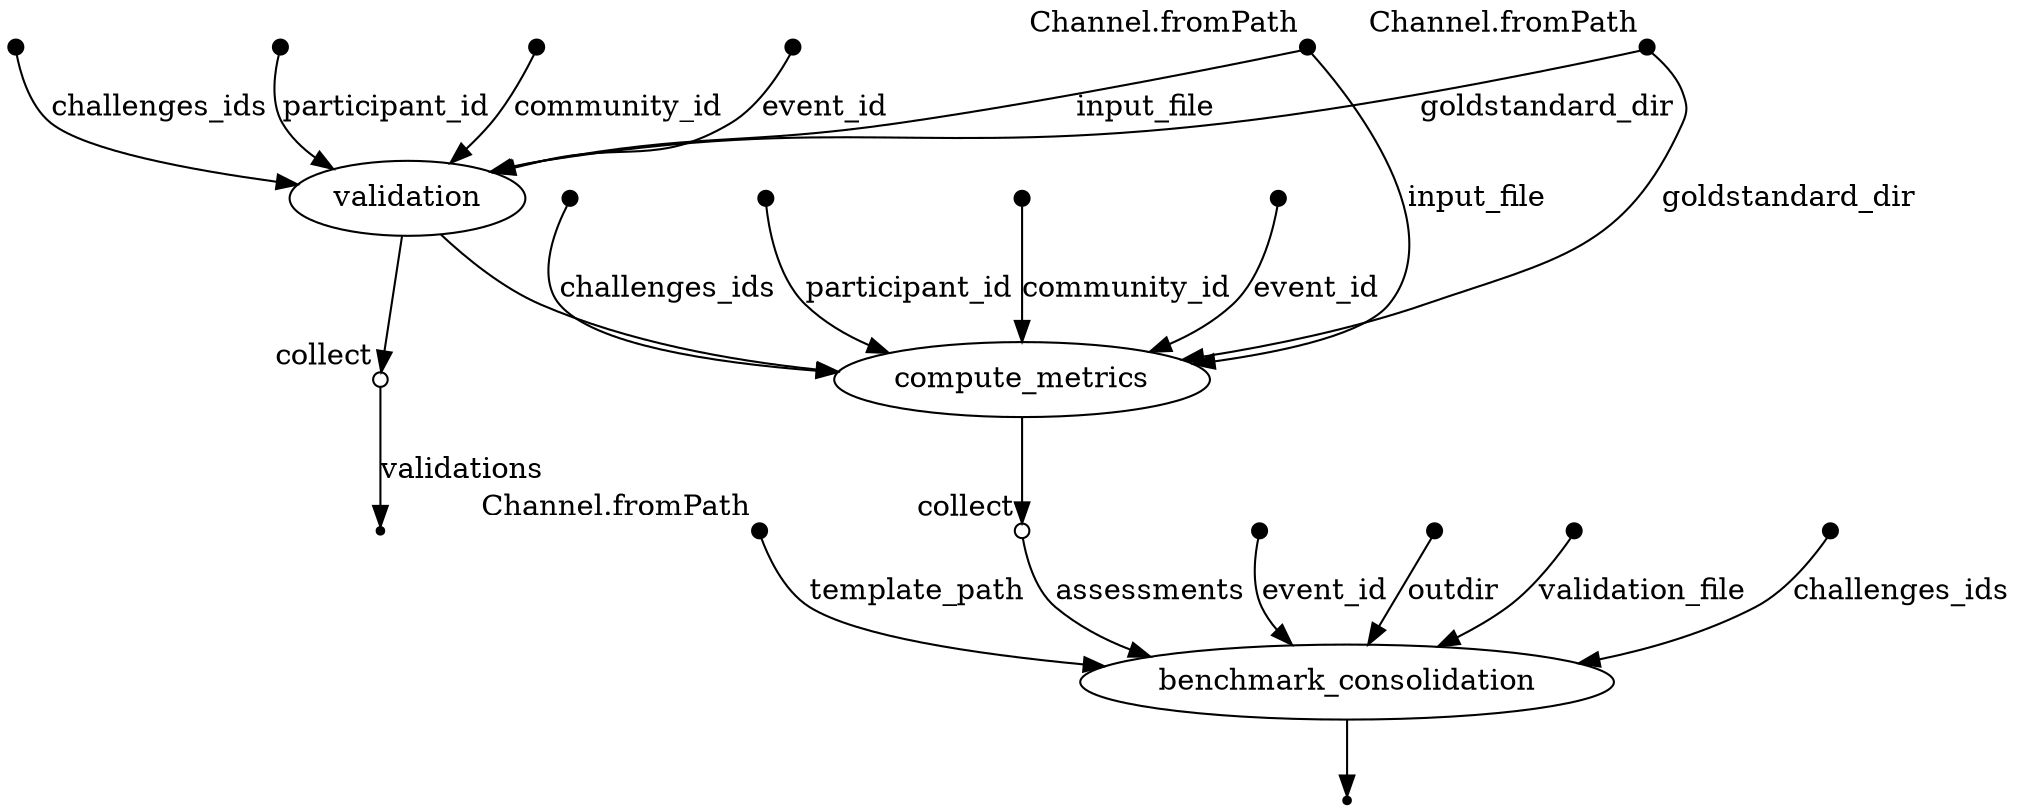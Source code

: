digraph "DAG" {
v0 [shape=point,label="",fixedsize=true,width=0.1,xlabel="Channel.fromPath"];
v7 [label="validation"];
v0 -> v7 [label="input_file"];

v1 [shape=point,label="",fixedsize=true,width=0.1,xlabel="Channel.fromPath"];
v7 [label="validation"];
v1 -> v7 [label="goldstandard_dir"];

v2 [shape=point,label="",fixedsize=true,width=0.1,xlabel="Channel.fromPath"];
v20 [label="benchmark_consolidation"];
v2 -> v20 [label="template_path"];

v3 [shape=point,label="",fixedsize=true,width=0.1];
v7 [label="validation"];
v3 -> v7 [label="challenges_ids"];

v4 [shape=point,label="",fixedsize=true,width=0.1];
v7 [label="validation"];
v4 -> v7 [label="participant_id"];

v5 [shape=point,label="",fixedsize=true,width=0.1];
v7 [label="validation"];
v5 -> v7 [label="community_id"];

v6 [shape=point,label="",fixedsize=true,width=0.1];
v7 [label="validation"];
v6 -> v7 [label="event_id"];

v7 [label="validation"];
v8 [shape=circle,label="",fixedsize=true,width=0.1,xlabel="collect"];
v7 -> v8;

v7 [label="validation"];
v14 [label="compute_metrics"];
v7 -> v14;

v8 [shape=circle,label="",fixedsize=true,width=0.1,xlabel="collect"];
v9 [shape=point];
v8 -> v9 [label="validations"];

v0 [shape=point,label="",fixedsize=true,width=0.1,xlabel="Channel.fromPath"];
v14 [label="compute_metrics"];
v0 -> v14 [label="input_file"];

v10 [shape=point,label="",fixedsize=true,width=0.1];
v14 [label="compute_metrics"];
v10 -> v14 [label="challenges_ids"];

v1 [shape=point,label="",fixedsize=true,width=0.1,xlabel="Channel.fromPath"];
v14 [label="compute_metrics"];
v1 -> v14 [label="goldstandard_dir"];

v11 [shape=point,label="",fixedsize=true,width=0.1];
v14 [label="compute_metrics"];
v11 -> v14 [label="participant_id"];

v12 [shape=point,label="",fixedsize=true,width=0.1];
v14 [label="compute_metrics"];
v12 -> v14 [label="community_id"];

v13 [shape=point,label="",fixedsize=true,width=0.1];
v14 [label="compute_metrics"];
v13 -> v14 [label="event_id"];

v14 [label="compute_metrics"];
v15 [shape=circle,label="",fixedsize=true,width=0.1,xlabel="collect"];
v14 -> v15;

v15 [shape=circle,label="",fixedsize=true,width=0.1,xlabel="collect"];
v20 [label="benchmark_consolidation"];
v15 -> v20 [label="assessments"];

v16 [shape=point,label="",fixedsize=true,width=0.1];
v20 [label="benchmark_consolidation"];
v16 -> v20 [label="event_id"];

v17 [shape=point,label="",fixedsize=true,width=0.1];
v20 [label="benchmark_consolidation"];
v17 -> v20 [label="outdir"];

v18 [shape=point,label="",fixedsize=true,width=0.1];
v20 [label="benchmark_consolidation"];
v18 -> v20 [label="validation_file"];

v19 [shape=point,label="",fixedsize=true,width=0.1];
v20 [label="benchmark_consolidation"];
v19 -> v20 [label="challenges_ids"];

v20 [label="benchmark_consolidation"];
v21 [shape=point];
v20 -> v21;

}
